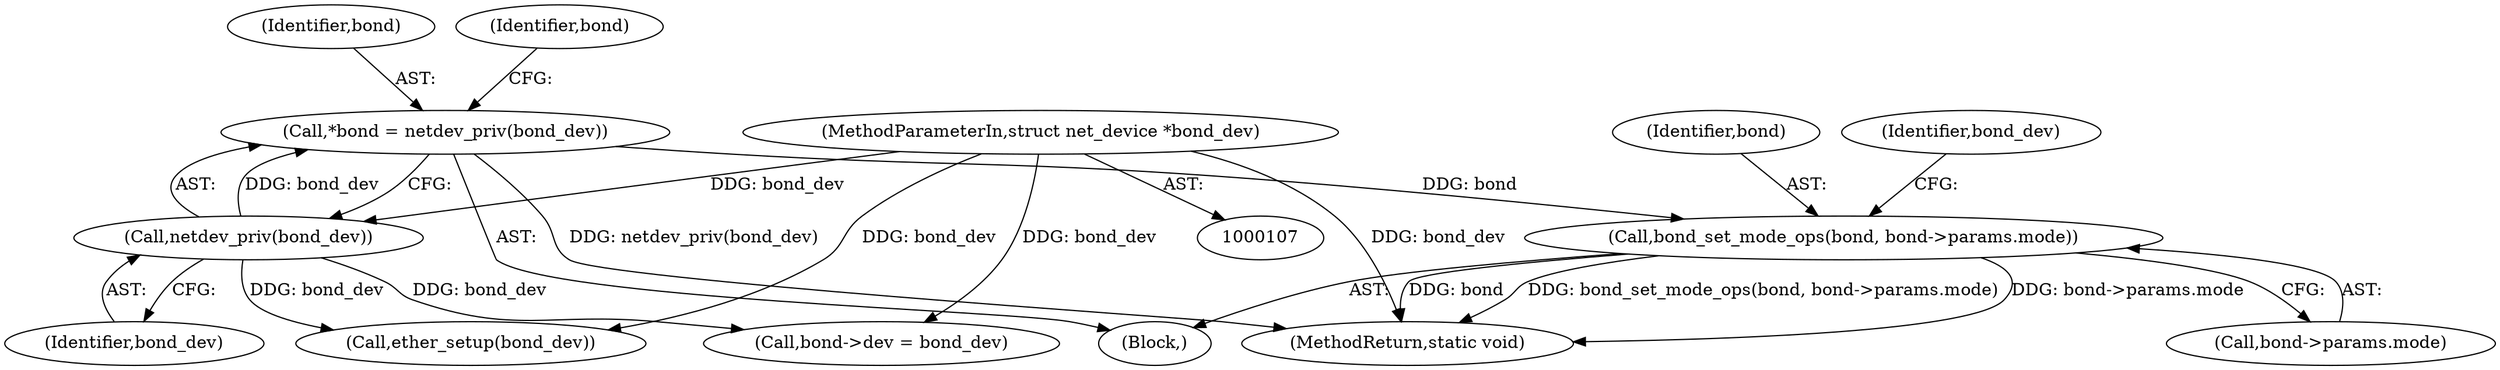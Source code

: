 digraph "0_linux_550fd08c2cebad61c548def135f67aba284c6162_1@pointer" {
"1000111" [label="(Call,*bond = netdev_priv(bond_dev))"];
"1000113" [label="(Call,netdev_priv(bond_dev))"];
"1000108" [label="(MethodParameterIn,struct net_device *bond_dev)"];
"1000154" [label="(Call,bond_set_mode_ops(bond, bond->params.mode))"];
"1000155" [label="(Identifier,bond)"];
"1000154" [label="(Call,bond_set_mode_ops(bond, bond->params.mode))"];
"1000156" [label="(Call,bond->params.mode)"];
"1000114" [label="(Identifier,bond_dev)"];
"1000163" [label="(Identifier,bond_dev)"];
"1000113" [label="(Call,netdev_priv(bond_dev))"];
"1000227" [label="(MethodReturn,static void)"];
"1000108" [label="(MethodParameterIn,struct net_device *bond_dev)"];
"1000130" [label="(Call,bond->dev = bond_dev)"];
"1000112" [label="(Identifier,bond)"];
"1000140" [label="(Call,ether_setup(bond_dev))"];
"1000118" [label="(Identifier,bond)"];
"1000111" [label="(Call,*bond = netdev_priv(bond_dev))"];
"1000109" [label="(Block,)"];
"1000111" -> "1000109"  [label="AST: "];
"1000111" -> "1000113"  [label="CFG: "];
"1000112" -> "1000111"  [label="AST: "];
"1000113" -> "1000111"  [label="AST: "];
"1000118" -> "1000111"  [label="CFG: "];
"1000111" -> "1000227"  [label="DDG: netdev_priv(bond_dev)"];
"1000113" -> "1000111"  [label="DDG: bond_dev"];
"1000111" -> "1000154"  [label="DDG: bond"];
"1000113" -> "1000114"  [label="CFG: "];
"1000114" -> "1000113"  [label="AST: "];
"1000108" -> "1000113"  [label="DDG: bond_dev"];
"1000113" -> "1000130"  [label="DDG: bond_dev"];
"1000113" -> "1000140"  [label="DDG: bond_dev"];
"1000108" -> "1000107"  [label="AST: "];
"1000108" -> "1000227"  [label="DDG: bond_dev"];
"1000108" -> "1000130"  [label="DDG: bond_dev"];
"1000108" -> "1000140"  [label="DDG: bond_dev"];
"1000154" -> "1000109"  [label="AST: "];
"1000154" -> "1000156"  [label="CFG: "];
"1000155" -> "1000154"  [label="AST: "];
"1000156" -> "1000154"  [label="AST: "];
"1000163" -> "1000154"  [label="CFG: "];
"1000154" -> "1000227"  [label="DDG: bond->params.mode"];
"1000154" -> "1000227"  [label="DDG: bond"];
"1000154" -> "1000227"  [label="DDG: bond_set_mode_ops(bond, bond->params.mode)"];
}
